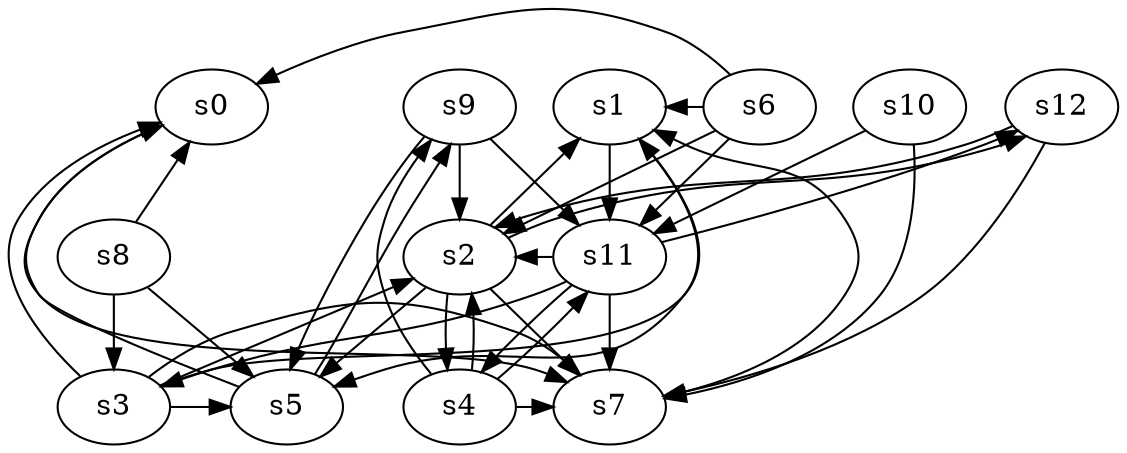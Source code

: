 digraph game_0814_complex_13 {
    s0 [name="s0", player=1];
    s1 [name="s1", player=0];
    s2 [name="s2", player=1, target=1];
    s3 [name="s3", player=1];
    s4 [name="s4", player=0];
    s5 [name="s5", player=0, target=1];
    s6 [name="s6", player=1, target=1];
    s7 [name="s7", player=0];
    s8 [name="s8", player=1, target=1];
    s9 [name="s9", player=1, target=1];
    s10 [name="s10", player=0, target=1];
    s11 [name="s11", player=0];
    s12 [name="s12", player=0];

    s0 -> s7 [constraint="time == 10 || time == 11 || time == 22"];
    s1 -> s5 [constraint="time % 2 == 1 && time % 3 == 1"];
    s1 -> s11;
    s2 -> s1 [constraint="time % 5 == 2 || time % 5 == 3"];
    s2 -> s4;
    s2 -> s5;
    s2 -> s7 [constraint="!(time % 6 == 3)"];
    s2 -> s12 [constraint="time % 4 == 1 || time % 3 == 0"];
    s3 -> s0 [constraint="time % 3 == 2 && time % 5 == 1"];
    s3 -> s1 [constraint="time % 2 == 1"];
    s3 -> s2 [constraint="!(time % 3 == 2)"];
    s3 -> s5 [constraint="time % 3 == 1 && time % 4 == 3"];
    s3 -> s7 [constraint="time % 3 == 1 && time % 5 == 1"];
    s4 -> s2 [constraint="time == 2 || time == 12"];
    s4 -> s7 [constraint="time % 3 == 2 || time % 5 == 3"];
    s4 -> s9 [constraint="time % 3 == 0 && time % 4 == 2"];
    s4 -> s11 [constraint="time % 2 == 1"];
    s5 -> s0 [constraint="!(time % 4 == 1)"];
    s5 -> s9 [constraint="time % 4 == 1"];
    s6 -> s0 [constraint="time == 20 || time == 22"];
    s6 -> s1 [constraint="time % 5 == 0"];
    s6 -> s2 [constraint="!(time % 5 == 3)"];
    s6 -> s11 [constraint="time % 5 == 4 || time % 2 == 1"];
    s7 -> s1 [constraint="time % 2 == 1 && time % 3 == 0"];
    s8 -> s0 [constraint="!(time % 3 == 2)"];
    s8 -> s3;
    s8 -> s5;
    s9 -> s2;
    s9 -> s5 [constraint="!(time % 3 == 2)"];
    s9 -> s11 [constraint="time % 5 == 3"];
    s10 -> s7 [constraint="time % 3 == 1 || time % 4 == 2"];
    s10 -> s11 [constraint="time % 2 == 1 || time % 4 == 2"];
    s11 -> s2 [constraint="time == 0 || time == 8 || time == 11"];
    s11 -> s3 [constraint="!(time % 6 == 2)"];
    s11 -> s4 [constraint="!(time % 4 == 1)"];
    s11 -> s7;
    s11 -> s12 [constraint="!(time % 4 == 2)"];
    s12 -> s2 [constraint="time % 3 == 2 && time % 3 == 2"];
    s12 -> s7 [constraint="time == 5 || time == 23"];
}
